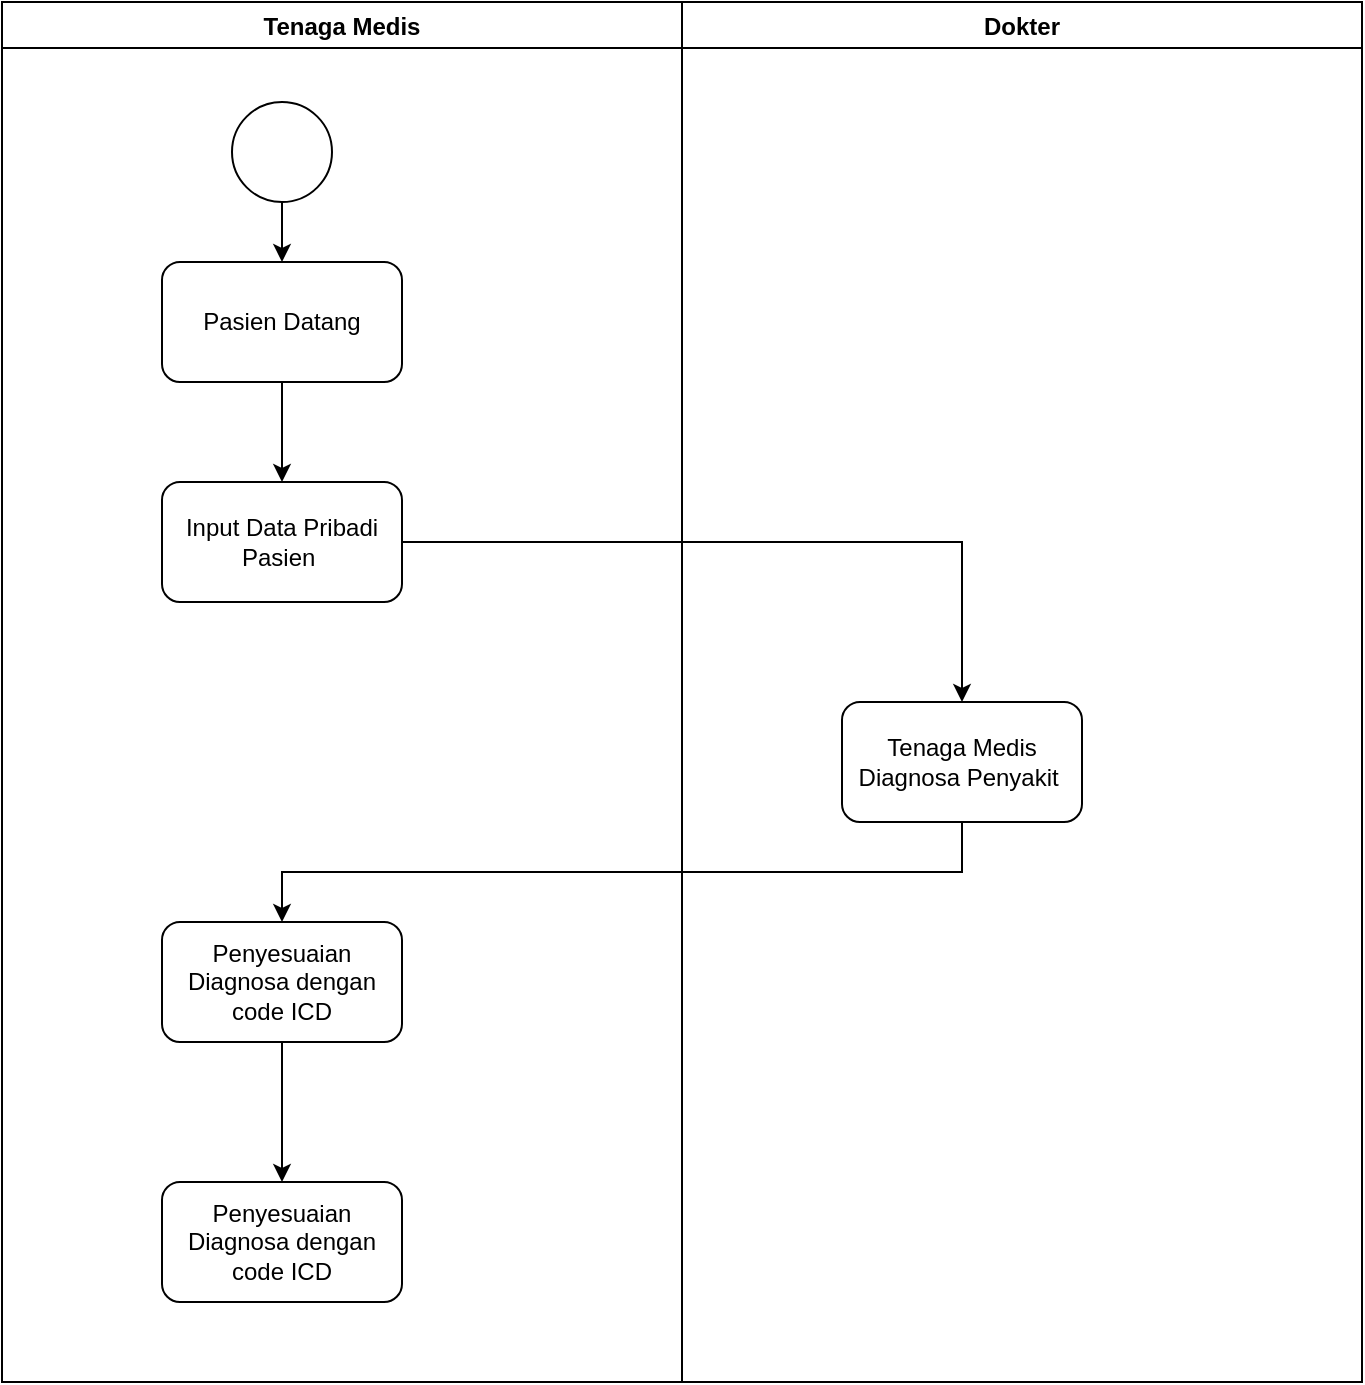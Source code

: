 <mxfile version="26.0.1">
  <diagram name="Page-1" id="EtaP9dJmNPpNIkBdqt-V">
    <mxGraphModel dx="1233" dy="791" grid="1" gridSize="10" guides="1" tooltips="1" connect="1" arrows="1" fold="1" page="1" pageScale="1" pageWidth="850" pageHeight="1100" math="0" shadow="0">
      <root>
        <mxCell id="0" />
        <mxCell id="1" parent="0" />
        <mxCell id="GNXbmUJe4ZyUbetsLbS8-1" value="Dokter" style="swimlane;" vertex="1" parent="1">
          <mxGeometry x="400" y="70" width="340" height="690" as="geometry" />
        </mxCell>
        <mxCell id="GNXbmUJe4ZyUbetsLbS8-22" value="Tenaga Medis Diagnosa Penyakit&amp;nbsp;" style="rounded=1;whiteSpace=wrap;html=1;" vertex="1" parent="GNXbmUJe4ZyUbetsLbS8-1">
          <mxGeometry x="80" y="350" width="120" height="60" as="geometry" />
        </mxCell>
        <mxCell id="GNXbmUJe4ZyUbetsLbS8-15" value="Tenaga Medis" style="swimlane;" vertex="1" parent="1">
          <mxGeometry x="60" y="70" width="340" height="690" as="geometry" />
        </mxCell>
        <mxCell id="GNXbmUJe4ZyUbetsLbS8-16" style="edgeStyle=orthogonalEdgeStyle;rounded=0;orthogonalLoop=1;jettySize=auto;html=1;entryX=0.5;entryY=0;entryDx=0;entryDy=0;" edge="1" parent="GNXbmUJe4ZyUbetsLbS8-15">
          <mxGeometry relative="1" as="geometry">
            <mxPoint x="140" y="100" as="sourcePoint" />
            <mxPoint x="140" y="130" as="targetPoint" />
          </mxGeometry>
        </mxCell>
        <mxCell id="GNXbmUJe4ZyUbetsLbS8-17" value="" style="ellipse;whiteSpace=wrap;html=1;aspect=fixed;" vertex="1" parent="GNXbmUJe4ZyUbetsLbS8-15">
          <mxGeometry x="115" y="50" width="50" height="50" as="geometry" />
        </mxCell>
        <mxCell id="GNXbmUJe4ZyUbetsLbS8-18" style="edgeStyle=orthogonalEdgeStyle;rounded=0;orthogonalLoop=1;jettySize=auto;html=1;entryX=0.5;entryY=0;entryDx=0;entryDy=0;" edge="1" parent="GNXbmUJe4ZyUbetsLbS8-15" source="GNXbmUJe4ZyUbetsLbS8-19" target="GNXbmUJe4ZyUbetsLbS8-21">
          <mxGeometry relative="1" as="geometry" />
        </mxCell>
        <mxCell id="GNXbmUJe4ZyUbetsLbS8-19" value="Pasien Datang" style="rounded=1;whiteSpace=wrap;html=1;" vertex="1" parent="GNXbmUJe4ZyUbetsLbS8-15">
          <mxGeometry x="80" y="130" width="120" height="60" as="geometry" />
        </mxCell>
        <mxCell id="GNXbmUJe4ZyUbetsLbS8-21" value="Input Data Pribadi Pasien&amp;nbsp;" style="rounded=1;whiteSpace=wrap;html=1;" vertex="1" parent="GNXbmUJe4ZyUbetsLbS8-15">
          <mxGeometry x="80" y="240" width="120" height="60" as="geometry" />
        </mxCell>
        <mxCell id="GNXbmUJe4ZyUbetsLbS8-27" style="edgeStyle=orthogonalEdgeStyle;rounded=0;orthogonalLoop=1;jettySize=auto;html=1;entryX=0.5;entryY=0;entryDx=0;entryDy=0;" edge="1" parent="GNXbmUJe4ZyUbetsLbS8-15" source="GNXbmUJe4ZyUbetsLbS8-24" target="GNXbmUJe4ZyUbetsLbS8-26">
          <mxGeometry relative="1" as="geometry" />
        </mxCell>
        <mxCell id="GNXbmUJe4ZyUbetsLbS8-24" value="Penyesuaian Diagnosa dengan code ICD" style="rounded=1;whiteSpace=wrap;html=1;" vertex="1" parent="GNXbmUJe4ZyUbetsLbS8-15">
          <mxGeometry x="80" y="460" width="120" height="60" as="geometry" />
        </mxCell>
        <mxCell id="GNXbmUJe4ZyUbetsLbS8-26" value="Penyesuaian Diagnosa dengan code ICD" style="rounded=1;whiteSpace=wrap;html=1;" vertex="1" parent="GNXbmUJe4ZyUbetsLbS8-15">
          <mxGeometry x="80" y="590" width="120" height="60" as="geometry" />
        </mxCell>
        <mxCell id="GNXbmUJe4ZyUbetsLbS8-20" style="edgeStyle=orthogonalEdgeStyle;rounded=0;orthogonalLoop=1;jettySize=auto;html=1;entryX=0.5;entryY=0;entryDx=0;entryDy=0;" edge="1" parent="1" source="GNXbmUJe4ZyUbetsLbS8-21" target="GNXbmUJe4ZyUbetsLbS8-22">
          <mxGeometry relative="1" as="geometry" />
        </mxCell>
        <mxCell id="GNXbmUJe4ZyUbetsLbS8-25" style="edgeStyle=orthogonalEdgeStyle;rounded=0;orthogonalLoop=1;jettySize=auto;html=1;exitX=0.5;exitY=1;exitDx=0;exitDy=0;entryX=0.5;entryY=0;entryDx=0;entryDy=0;" edge="1" parent="1" source="GNXbmUJe4ZyUbetsLbS8-22" target="GNXbmUJe4ZyUbetsLbS8-24">
          <mxGeometry relative="1" as="geometry" />
        </mxCell>
      </root>
    </mxGraphModel>
  </diagram>
</mxfile>
